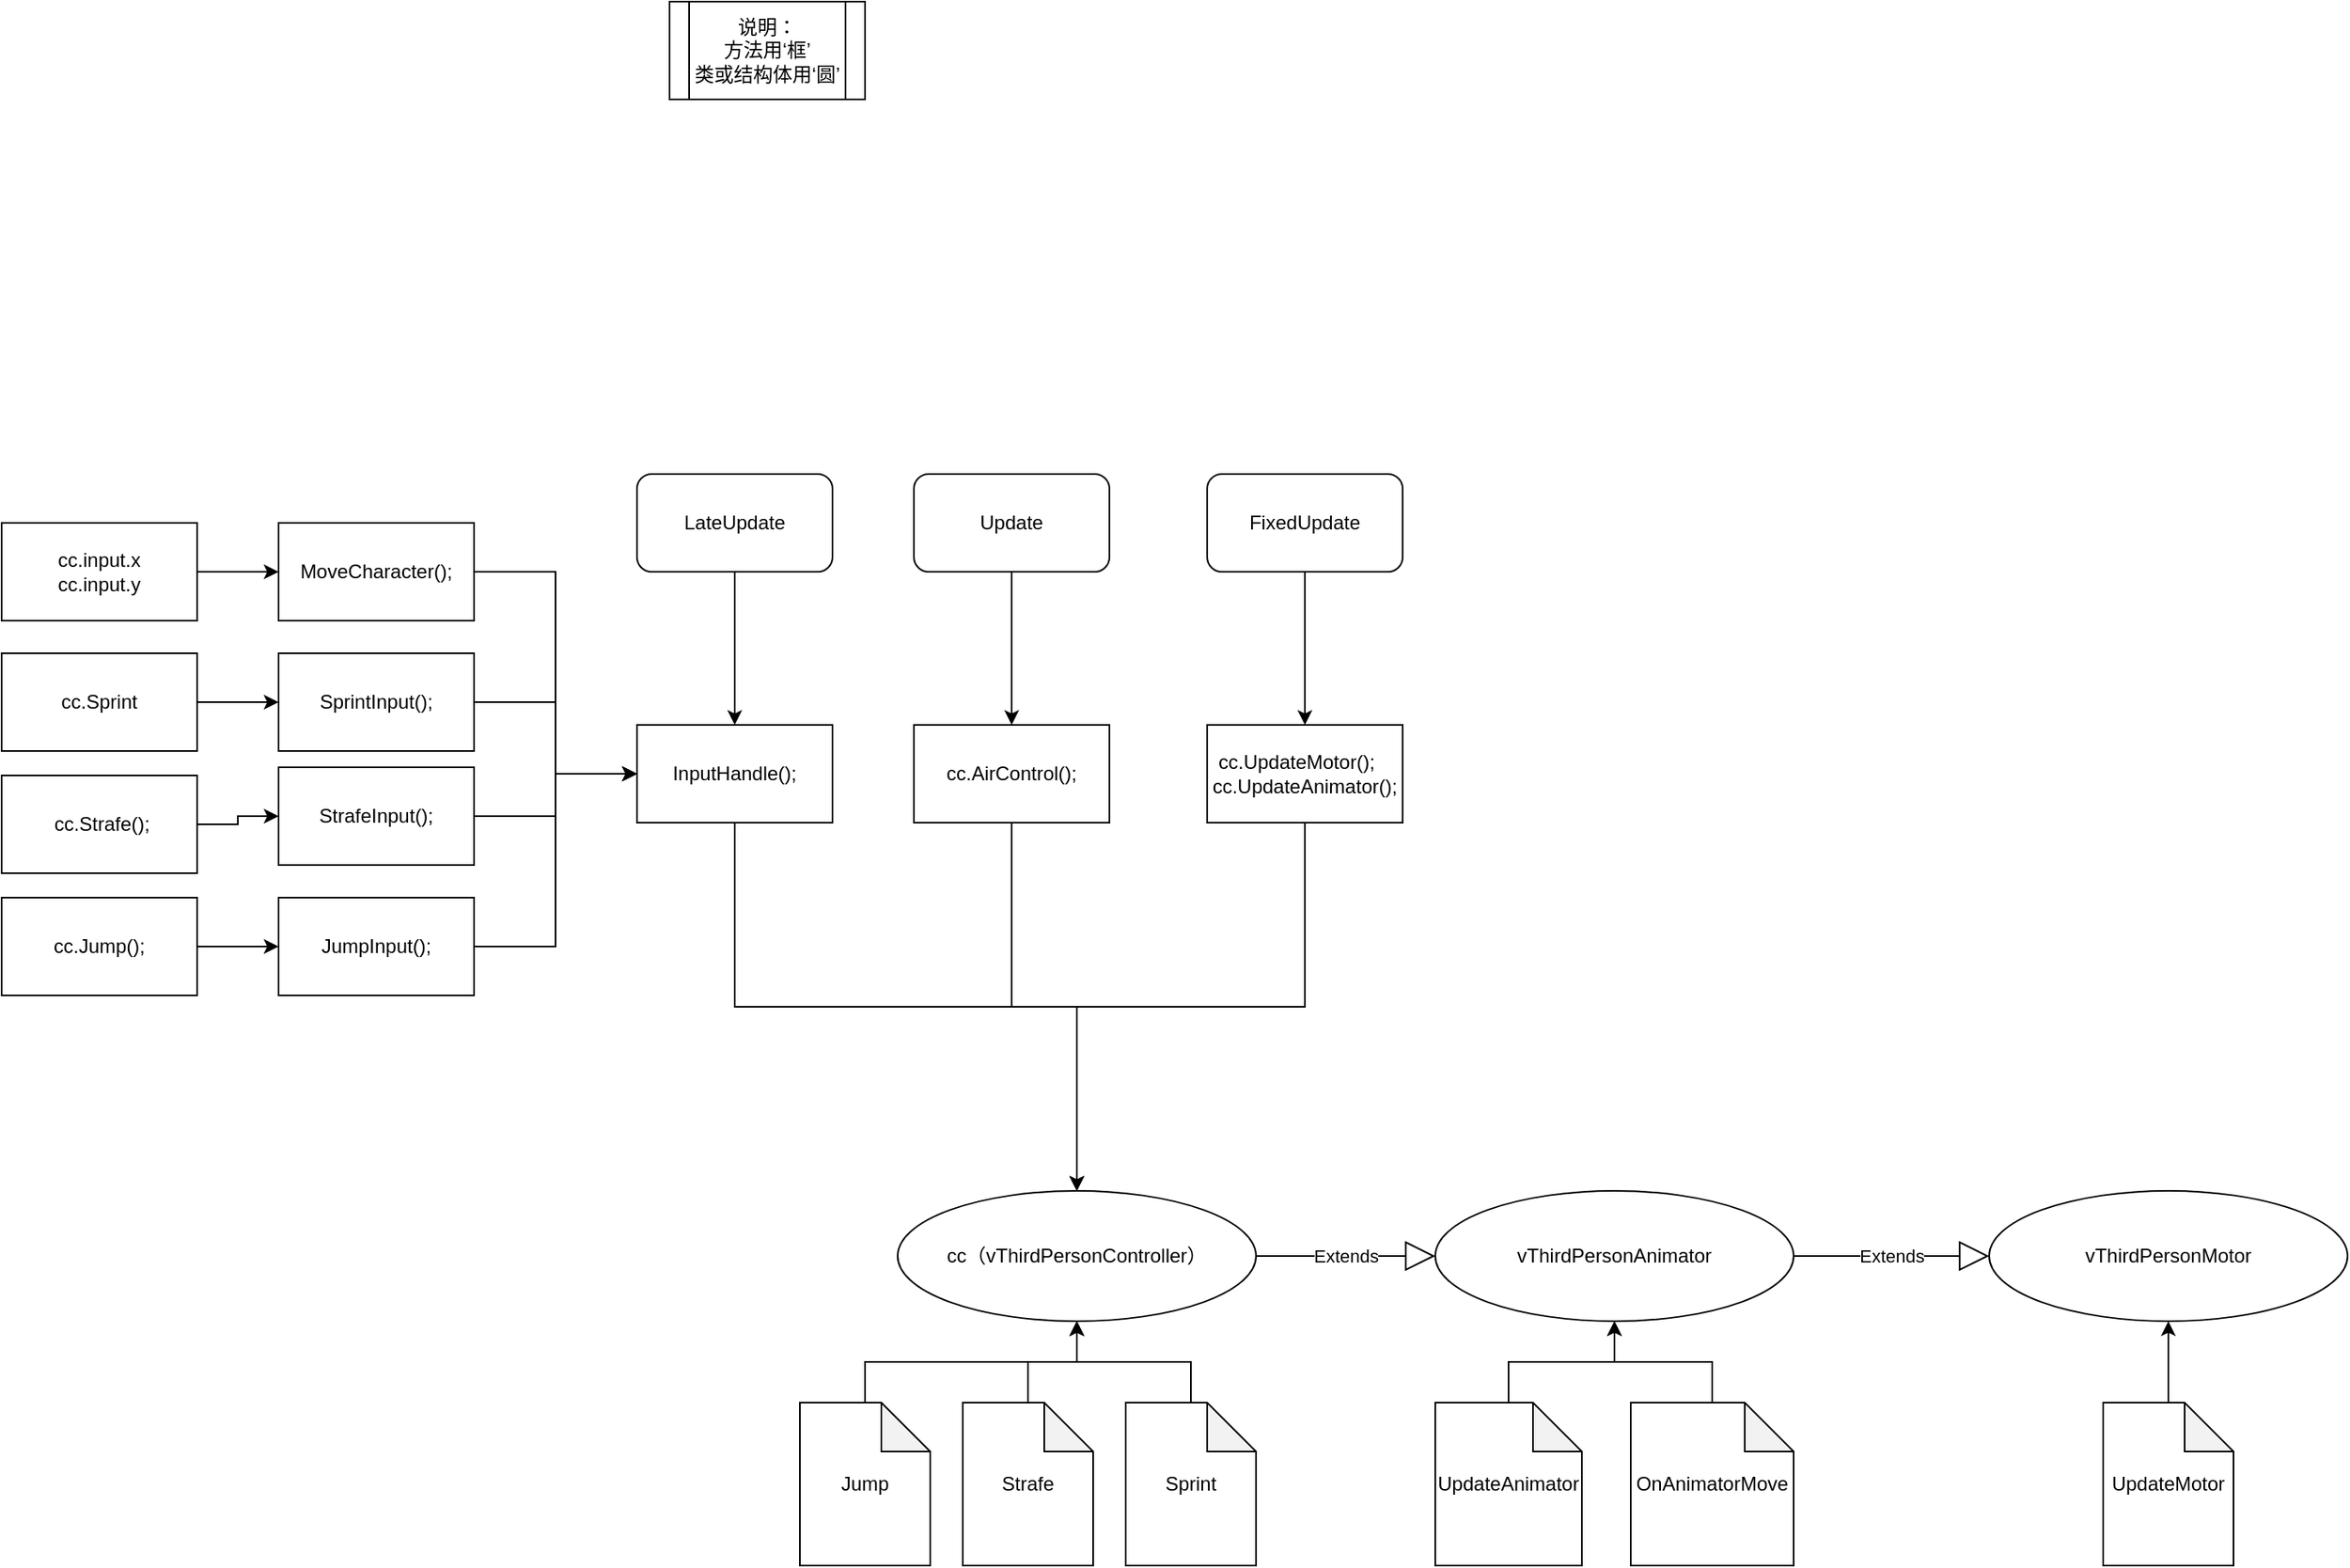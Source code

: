 <mxfile version="11.1.4" type="github"><diagram id="2dFwiKK55NF4ptUmv9AD" name="Page-1"><mxGraphModel dx="2489" dy="796" grid="1" gridSize="10" guides="1" tooltips="1" connect="1" arrows="1" fold="1" page="1" pageScale="1" pageWidth="827" pageHeight="1169" math="0" shadow="0"><root><mxCell id="0"/><mxCell id="1" parent="0"/><mxCell id="Vn7hb42DPbCnJ6SrZNW7-16" style="edgeStyle=orthogonalEdgeStyle;rounded=0;orthogonalLoop=1;jettySize=auto;html=1;exitX=0.5;exitY=1;exitDx=0;exitDy=0;" edge="1" parent="1" source="Vn7hb42DPbCnJ6SrZNW7-1" target="Vn7hb42DPbCnJ6SrZNW7-4"><mxGeometry relative="1" as="geometry"/></mxCell><mxCell id="Vn7hb42DPbCnJ6SrZNW7-1" value="LateUpdate" style="rounded=1;whiteSpace=wrap;html=1;" vertex="1" parent="1"><mxGeometry x="90" y="430" width="120" height="60" as="geometry"/></mxCell><mxCell id="Vn7hb42DPbCnJ6SrZNW7-18" style="edgeStyle=orthogonalEdgeStyle;rounded=0;orthogonalLoop=1;jettySize=auto;html=1;exitX=0.5;exitY=1;exitDx=0;exitDy=0;" edge="1" parent="1" source="Vn7hb42DPbCnJ6SrZNW7-2" target="Vn7hb42DPbCnJ6SrZNW7-6"><mxGeometry relative="1" as="geometry"/></mxCell><mxCell id="Vn7hb42DPbCnJ6SrZNW7-2" value="Update" style="rounded=1;whiteSpace=wrap;html=1;" vertex="1" parent="1"><mxGeometry x="260" y="430" width="120" height="60" as="geometry"/></mxCell><mxCell id="Vn7hb42DPbCnJ6SrZNW7-19" style="edgeStyle=orthogonalEdgeStyle;rounded=0;orthogonalLoop=1;jettySize=auto;html=1;exitX=0.5;exitY=1;exitDx=0;exitDy=0;" edge="1" parent="1" source="Vn7hb42DPbCnJ6SrZNW7-3" target="Vn7hb42DPbCnJ6SrZNW7-7"><mxGeometry relative="1" as="geometry"/></mxCell><mxCell id="Vn7hb42DPbCnJ6SrZNW7-3" value="FixedUpdate" style="rounded=1;whiteSpace=wrap;html=1;" vertex="1" parent="1"><mxGeometry x="440" y="430" width="120" height="60" as="geometry"/></mxCell><mxCell id="Vn7hb42DPbCnJ6SrZNW7-55" style="edgeStyle=orthogonalEdgeStyle;rounded=0;orthogonalLoop=1;jettySize=auto;html=1;exitX=0.5;exitY=1;exitDx=0;exitDy=0;" edge="1" parent="1" source="Vn7hb42DPbCnJ6SrZNW7-4" target="Vn7hb42DPbCnJ6SrZNW7-11"><mxGeometry relative="1" as="geometry"/></mxCell><mxCell id="Vn7hb42DPbCnJ6SrZNW7-4" value="InputHandle();" style="rounded=0;whiteSpace=wrap;html=1;" vertex="1" parent="1"><mxGeometry x="90" y="584" width="120" height="60" as="geometry"/></mxCell><mxCell id="Vn7hb42DPbCnJ6SrZNW7-13" style="edgeStyle=orthogonalEdgeStyle;rounded=0;orthogonalLoop=1;jettySize=auto;html=1;exitX=0.5;exitY=1;exitDx=0;exitDy=0;" edge="1" parent="1" source="Vn7hb42DPbCnJ6SrZNW7-6" target="Vn7hb42DPbCnJ6SrZNW7-11"><mxGeometry relative="1" as="geometry"/></mxCell><mxCell id="Vn7hb42DPbCnJ6SrZNW7-6" value="cc.AirControl();" style="rounded=0;whiteSpace=wrap;html=1;" vertex="1" parent="1"><mxGeometry x="260" y="584" width="120" height="60" as="geometry"/></mxCell><mxCell id="Vn7hb42DPbCnJ6SrZNW7-14" style="edgeStyle=orthogonalEdgeStyle;rounded=0;orthogonalLoop=1;jettySize=auto;html=1;" edge="1" parent="1" source="Vn7hb42DPbCnJ6SrZNW7-7" target="Vn7hb42DPbCnJ6SrZNW7-11"><mxGeometry relative="1" as="geometry"/></mxCell><mxCell id="Vn7hb42DPbCnJ6SrZNW7-7" value="&lt;div&gt;cc.UpdateMotor();&amp;nbsp; &amp;nbsp;&lt;/div&gt;&lt;div&gt;cc.UpdateAnimator();&lt;/div&gt;" style="rounded=0;whiteSpace=wrap;html=1;" vertex="1" parent="1"><mxGeometry x="440" y="584" width="120" height="60" as="geometry"/></mxCell><mxCell id="Vn7hb42DPbCnJ6SrZNW7-11" value="cc（vThirdPersonController）" style="ellipse;whiteSpace=wrap;html=1;" vertex="1" parent="1"><mxGeometry x="250" y="870" width="220" height="80" as="geometry"/></mxCell><mxCell id="Vn7hb42DPbCnJ6SrZNW7-26" value="Extends" style="endArrow=block;endSize=16;endFill=0;html=1;exitX=1;exitY=0.5;exitDx=0;exitDy=0;" edge="1" parent="1" source="Vn7hb42DPbCnJ6SrZNW7-11" target="Vn7hb42DPbCnJ6SrZNW7-27"><mxGeometry width="160" relative="1" as="geometry"><mxPoint x="70" y="970" as="sourcePoint"/><mxPoint x="560" y="910" as="targetPoint"/></mxGeometry></mxCell><mxCell id="Vn7hb42DPbCnJ6SrZNW7-27" value="vThirdPersonAnimator" style="ellipse;whiteSpace=wrap;html=1;" vertex="1" parent="1"><mxGeometry x="580" y="870" width="220" height="80" as="geometry"/></mxCell><mxCell id="Vn7hb42DPbCnJ6SrZNW7-28" value="vThirdPersonMotor" style="ellipse;whiteSpace=wrap;html=1;" vertex="1" parent="1"><mxGeometry x="920" y="870" width="220" height="80" as="geometry"/></mxCell><mxCell id="Vn7hb42DPbCnJ6SrZNW7-29" value="Extends" style="endArrow=block;endSize=16;endFill=0;html=1;" edge="1" parent="1" source="Vn7hb42DPbCnJ6SrZNW7-27" target="Vn7hb42DPbCnJ6SrZNW7-28"><mxGeometry width="160" relative="1" as="geometry"><mxPoint x="820" y="910" as="sourcePoint"/><mxPoint x="930" y="910" as="targetPoint"/></mxGeometry></mxCell><mxCell id="Vn7hb42DPbCnJ6SrZNW7-37" style="edgeStyle=orthogonalEdgeStyle;rounded=0;orthogonalLoop=1;jettySize=auto;html=1;exitX=0.5;exitY=0;exitDx=0;exitDy=0;exitPerimeter=0;" edge="1" parent="1" source="Vn7hb42DPbCnJ6SrZNW7-31" target="Vn7hb42DPbCnJ6SrZNW7-11"><mxGeometry relative="1" as="geometry"/></mxCell><mxCell id="Vn7hb42DPbCnJ6SrZNW7-31" value="Jump" style="shape=note;whiteSpace=wrap;html=1;backgroundOutline=1;darkOpacity=0.05;" vertex="1" parent="1"><mxGeometry x="190" y="1000" width="80" height="100" as="geometry"/></mxCell><mxCell id="Vn7hb42DPbCnJ6SrZNW7-38" style="edgeStyle=orthogonalEdgeStyle;rounded=0;orthogonalLoop=1;jettySize=auto;html=1;exitX=0.5;exitY=0;exitDx=0;exitDy=0;exitPerimeter=0;" edge="1" parent="1" source="Vn7hb42DPbCnJ6SrZNW7-33" target="Vn7hb42DPbCnJ6SrZNW7-11"><mxGeometry relative="1" as="geometry"/></mxCell><mxCell id="Vn7hb42DPbCnJ6SrZNW7-33" value="Strafe" style="shape=note;whiteSpace=wrap;html=1;backgroundOutline=1;darkOpacity=0.05;" vertex="1" parent="1"><mxGeometry x="290" y="1000" width="80" height="100" as="geometry"/></mxCell><mxCell id="Vn7hb42DPbCnJ6SrZNW7-39" style="edgeStyle=orthogonalEdgeStyle;rounded=0;orthogonalLoop=1;jettySize=auto;html=1;exitX=0.5;exitY=0;exitDx=0;exitDy=0;exitPerimeter=0;" edge="1" parent="1" source="Vn7hb42DPbCnJ6SrZNW7-34" target="Vn7hb42DPbCnJ6SrZNW7-11"><mxGeometry relative="1" as="geometry"/></mxCell><mxCell id="Vn7hb42DPbCnJ6SrZNW7-34" value="Sprint" style="shape=note;whiteSpace=wrap;html=1;backgroundOutline=1;darkOpacity=0.05;" vertex="1" parent="1"><mxGeometry x="390" y="1000" width="80" height="100" as="geometry"/></mxCell><mxCell id="Vn7hb42DPbCnJ6SrZNW7-42" style="edgeStyle=orthogonalEdgeStyle;rounded=0;orthogonalLoop=1;jettySize=auto;html=1;exitX=0.5;exitY=0;exitDx=0;exitDy=0;exitPerimeter=0;" edge="1" parent="1" source="Vn7hb42DPbCnJ6SrZNW7-40" target="Vn7hb42DPbCnJ6SrZNW7-27"><mxGeometry relative="1" as="geometry"/></mxCell><mxCell id="Vn7hb42DPbCnJ6SrZNW7-40" value="UpdateAnimator" style="shape=note;whiteSpace=wrap;html=1;backgroundOutline=1;darkOpacity=0.05;" vertex="1" parent="1"><mxGeometry x="580" y="1000" width="90" height="100" as="geometry"/></mxCell><mxCell id="Vn7hb42DPbCnJ6SrZNW7-43" style="edgeStyle=orthogonalEdgeStyle;rounded=0;orthogonalLoop=1;jettySize=auto;html=1;exitX=0.5;exitY=0;exitDx=0;exitDy=0;exitPerimeter=0;" edge="1" parent="1" source="Vn7hb42DPbCnJ6SrZNW7-41" target="Vn7hb42DPbCnJ6SrZNW7-27"><mxGeometry relative="1" as="geometry"/></mxCell><mxCell id="Vn7hb42DPbCnJ6SrZNW7-41" value="OnAnimatorMove" style="shape=note;whiteSpace=wrap;html=1;backgroundOutline=1;darkOpacity=0.05;" vertex="1" parent="1"><mxGeometry x="700" y="1000" width="100" height="100" as="geometry"/></mxCell><mxCell id="Vn7hb42DPbCnJ6SrZNW7-46" value="说明：&lt;br&gt;方法用‘框’&lt;br&gt;类或结构体用‘圆’&lt;br&gt;" style="shape=process;whiteSpace=wrap;html=1;backgroundOutline=1;" vertex="1" parent="1"><mxGeometry x="110" y="140" width="120" height="60" as="geometry"/></mxCell><mxCell id="Vn7hb42DPbCnJ6SrZNW7-63" style="edgeStyle=orthogonalEdgeStyle;rounded=0;orthogonalLoop=1;jettySize=auto;html=1;exitX=1;exitY=0.5;exitDx=0;exitDy=0;" edge="1" parent="1" source="Vn7hb42DPbCnJ6SrZNW7-47" target="Vn7hb42DPbCnJ6SrZNW7-4"><mxGeometry relative="1" as="geometry"><Array as="points"><mxPoint x="40" y="720"/><mxPoint x="40" y="614"/></Array></mxGeometry></mxCell><mxCell id="Vn7hb42DPbCnJ6SrZNW7-47" value="&lt;div&gt;&lt;span&gt;JumpInput();&lt;/span&gt;&lt;br&gt;&lt;/div&gt;" style="rounded=0;whiteSpace=wrap;html=1;" vertex="1" parent="1"><mxGeometry x="-130" y="690" width="120" height="60" as="geometry"/></mxCell><mxCell id="Vn7hb42DPbCnJ6SrZNW7-59" style="edgeStyle=orthogonalEdgeStyle;rounded=0;orthogonalLoop=1;jettySize=auto;html=1;exitX=1;exitY=0.5;exitDx=0;exitDy=0;entryX=0;entryY=0.5;entryDx=0;entryDy=0;" edge="1" parent="1" source="Vn7hb42DPbCnJ6SrZNW7-52" target="Vn7hb42DPbCnJ6SrZNW7-4"><mxGeometry relative="1" as="geometry"/></mxCell><mxCell id="Vn7hb42DPbCnJ6SrZNW7-52" value="&lt;div style=&quot;white-space: normal&quot;&gt;MoveCharacter();&lt;/div&gt;" style="rounded=0;whiteSpace=wrap;html=1;" vertex="1" parent="1"><mxGeometry x="-130" y="460" width="120" height="60" as="geometry"/></mxCell><mxCell id="Vn7hb42DPbCnJ6SrZNW7-60" style="edgeStyle=orthogonalEdgeStyle;rounded=0;orthogonalLoop=1;jettySize=auto;html=1;exitX=1;exitY=0.5;exitDx=0;exitDy=0;" edge="1" parent="1" source="Vn7hb42DPbCnJ6SrZNW7-53" target="Vn7hb42DPbCnJ6SrZNW7-4"><mxGeometry relative="1" as="geometry"/></mxCell><mxCell id="Vn7hb42DPbCnJ6SrZNW7-53" value="&lt;div style=&quot;white-space: normal&quot;&gt;&lt;div&gt;SprintInput();&lt;/div&gt;&lt;/div&gt;" style="rounded=0;whiteSpace=wrap;html=1;" vertex="1" parent="1"><mxGeometry x="-130" y="540" width="120" height="60" as="geometry"/></mxCell><mxCell id="Vn7hb42DPbCnJ6SrZNW7-61" style="edgeStyle=orthogonalEdgeStyle;rounded=0;orthogonalLoop=1;jettySize=auto;html=1;exitX=1;exitY=0.5;exitDx=0;exitDy=0;" edge="1" parent="1" source="Vn7hb42DPbCnJ6SrZNW7-54" target="Vn7hb42DPbCnJ6SrZNW7-4"><mxGeometry relative="1" as="geometry"/></mxCell><mxCell id="Vn7hb42DPbCnJ6SrZNW7-54" value="&lt;div style=&quot;white-space: normal&quot;&gt;&lt;div&gt;StrafeInput();&lt;/div&gt;&lt;/div&gt;" style="rounded=0;whiteSpace=wrap;html=1;" vertex="1" parent="1"><mxGeometry x="-130" y="610" width="120" height="60" as="geometry"/></mxCell><mxCell id="Vn7hb42DPbCnJ6SrZNW7-71" style="edgeStyle=orthogonalEdgeStyle;rounded=0;orthogonalLoop=1;jettySize=auto;html=1;exitX=1;exitY=0.5;exitDx=0;exitDy=0;" edge="1" parent="1" source="Vn7hb42DPbCnJ6SrZNW7-64" target="Vn7hb42DPbCnJ6SrZNW7-47"><mxGeometry relative="1" as="geometry"/></mxCell><mxCell id="Vn7hb42DPbCnJ6SrZNW7-64" value="&lt;div&gt;cc.Jump();&lt;br&gt;&lt;/div&gt;" style="rounded=0;whiteSpace=wrap;html=1;" vertex="1" parent="1"><mxGeometry x="-300" y="690" width="120" height="60" as="geometry"/></mxCell><mxCell id="Vn7hb42DPbCnJ6SrZNW7-68" style="edgeStyle=orthogonalEdgeStyle;rounded=0;orthogonalLoop=1;jettySize=auto;html=1;exitX=1;exitY=0.5;exitDx=0;exitDy=0;" edge="1" parent="1" source="Vn7hb42DPbCnJ6SrZNW7-65" target="Vn7hb42DPbCnJ6SrZNW7-52"><mxGeometry relative="1" as="geometry"/></mxCell><mxCell id="Vn7hb42DPbCnJ6SrZNW7-65" value="&lt;div style=&quot;white-space: normal&quot;&gt;&lt;div&gt;cc.input.x&lt;/div&gt;&lt;div&gt;cc.input.y&lt;/div&gt;&lt;/div&gt;" style="rounded=0;whiteSpace=wrap;html=1;" vertex="1" parent="1"><mxGeometry x="-300" y="460" width="120" height="60" as="geometry"/></mxCell><mxCell id="Vn7hb42DPbCnJ6SrZNW7-70" style="edgeStyle=orthogonalEdgeStyle;rounded=0;orthogonalLoop=1;jettySize=auto;html=1;exitX=1;exitY=0.5;exitDx=0;exitDy=0;" edge="1" parent="1" source="Vn7hb42DPbCnJ6SrZNW7-66" target="Vn7hb42DPbCnJ6SrZNW7-54"><mxGeometry relative="1" as="geometry"/></mxCell><mxCell id="Vn7hb42DPbCnJ6SrZNW7-66" value="&lt;div style=&quot;white-space: normal&quot;&gt;&lt;div&gt;&amp;nbsp;cc.Strafe();&lt;/div&gt;&lt;/div&gt;" style="rounded=0;whiteSpace=wrap;html=1;" vertex="1" parent="1"><mxGeometry x="-300" y="615" width="120" height="60" as="geometry"/></mxCell><mxCell id="Vn7hb42DPbCnJ6SrZNW7-69" style="edgeStyle=orthogonalEdgeStyle;rounded=0;orthogonalLoop=1;jettySize=auto;html=1;exitX=1;exitY=0.5;exitDx=0;exitDy=0;" edge="1" parent="1" source="Vn7hb42DPbCnJ6SrZNW7-67" target="Vn7hb42DPbCnJ6SrZNW7-53"><mxGeometry relative="1" as="geometry"/></mxCell><mxCell id="Vn7hb42DPbCnJ6SrZNW7-67" value="&lt;div style=&quot;white-space: normal&quot;&gt;&lt;div&gt;cc.Sprint&lt;/div&gt;&lt;/div&gt;" style="rounded=0;whiteSpace=wrap;html=1;" vertex="1" parent="1"><mxGeometry x="-300" y="540" width="120" height="60" as="geometry"/></mxCell><mxCell id="Vn7hb42DPbCnJ6SrZNW7-73" style="edgeStyle=orthogonalEdgeStyle;rounded=0;orthogonalLoop=1;jettySize=auto;html=1;exitX=0.5;exitY=0;exitDx=0;exitDy=0;exitPerimeter=0;" edge="1" parent="1" source="Vn7hb42DPbCnJ6SrZNW7-72" target="Vn7hb42DPbCnJ6SrZNW7-28"><mxGeometry relative="1" as="geometry"/></mxCell><mxCell id="Vn7hb42DPbCnJ6SrZNW7-72" value="UpdateMotor" style="shape=note;whiteSpace=wrap;html=1;backgroundOutline=1;darkOpacity=0.05;" vertex="1" parent="1"><mxGeometry x="990" y="1000" width="80" height="100" as="geometry"/></mxCell></root></mxGraphModel></diagram></mxfile>